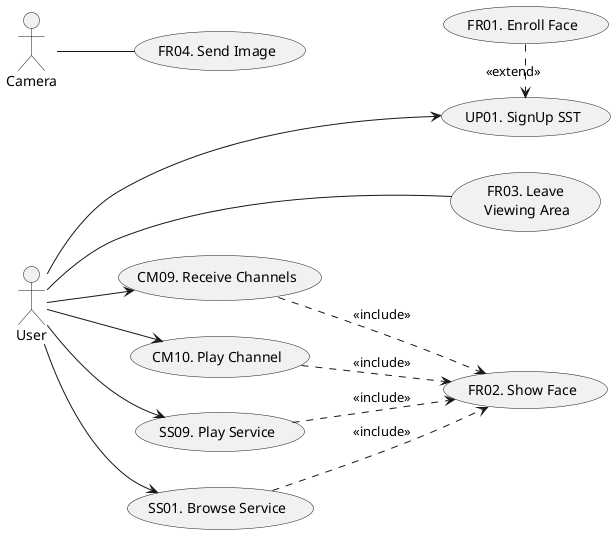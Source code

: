 @startuml
skinparam shadowing false
left to right direction
skinparam backgroundcolor transparent

' Face Recognition -> FR
(FR01. Enroll Face) as FR01
(FR02. Show Face) as FR02
(FR03. Leave\n Viewing Area) as FR03
(FR04. Send Image) as FR04

(CM09. Receive Channels) as CM09

(UP01. SignUp SST) as UP01

(CM10. Play Channel) as CM10

(SS09. Play Service) as SS09

(SS01. Browse Service) as SS01

FR01 .> UP01 : <<extend>>
CM09 ..> FR02 : <<include>>
CM10 ..> FR02 : <<include>>

SS09 ..> FR02 : <<include>>
SS01 ..> FR02 : <<include>>

:Camera: -- FR04

:User: --- FR03
:User: --> CM09
:User: --> CM10
:User: --> SS09
:User: --> SS01
:User: ---> UP01

@enduml